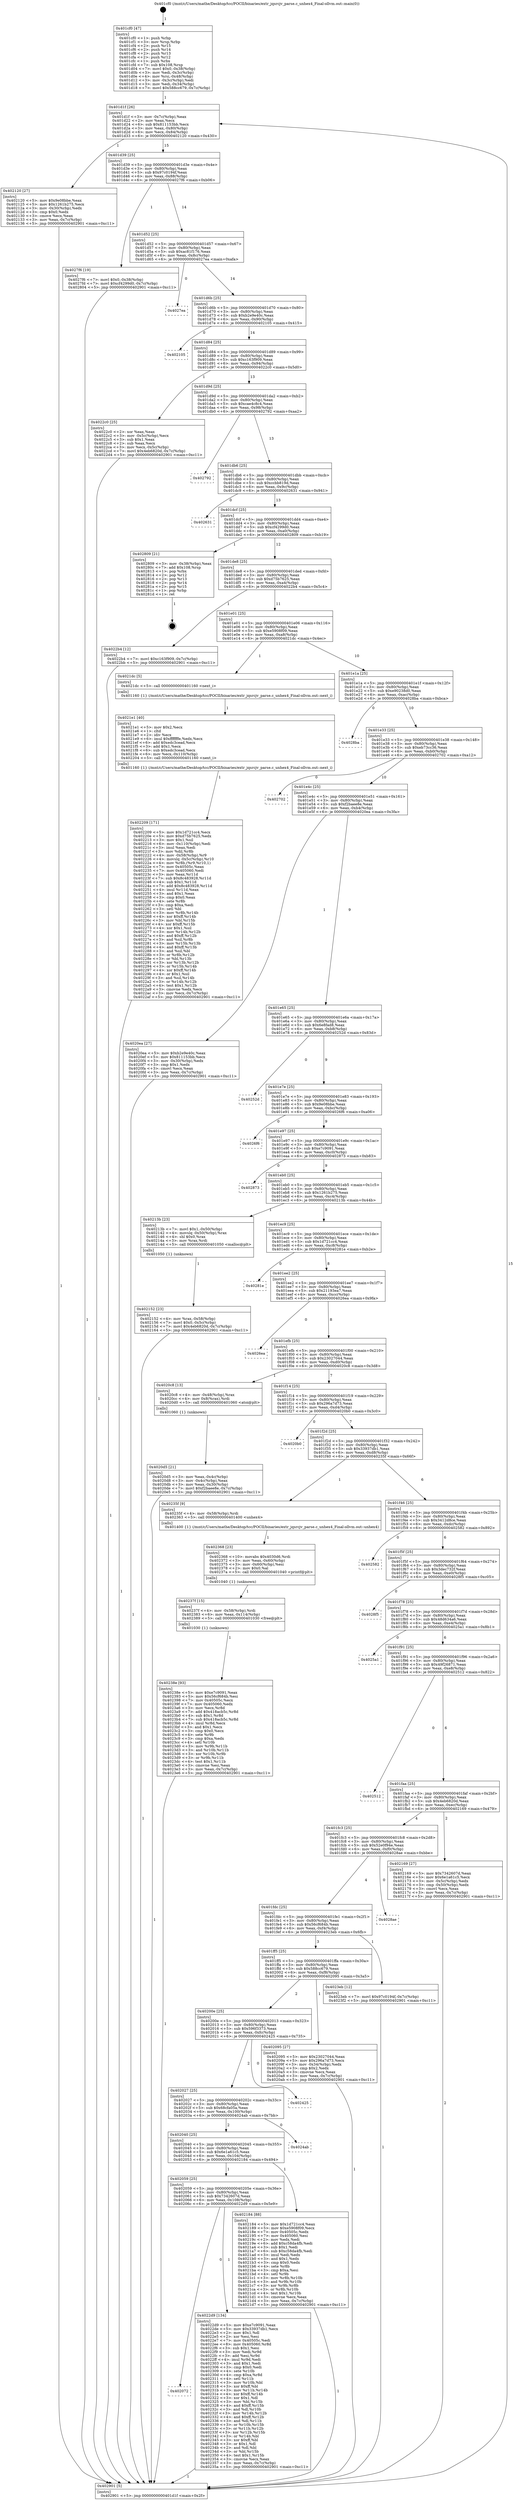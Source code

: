 digraph "0x401cf0" {
  label = "0x401cf0 (/mnt/c/Users/mathe/Desktop/tcc/POCII/binaries/extr_jqsrcjv_parse.c_unhex4_Final-ollvm.out::main(0))"
  labelloc = "t"
  node[shape=record]

  Entry [label="",width=0.3,height=0.3,shape=circle,fillcolor=black,style=filled]
  "0x401d1f" [label="{
     0x401d1f [26]\l
     | [instrs]\l
     &nbsp;&nbsp;0x401d1f \<+3\>: mov -0x7c(%rbp),%eax\l
     &nbsp;&nbsp;0x401d22 \<+2\>: mov %eax,%ecx\l
     &nbsp;&nbsp;0x401d24 \<+6\>: sub $0x811153bb,%ecx\l
     &nbsp;&nbsp;0x401d2a \<+3\>: mov %eax,-0x80(%rbp)\l
     &nbsp;&nbsp;0x401d2d \<+6\>: mov %ecx,-0x84(%rbp)\l
     &nbsp;&nbsp;0x401d33 \<+6\>: je 0000000000402120 \<main+0x430\>\l
  }"]
  "0x402120" [label="{
     0x402120 [27]\l
     | [instrs]\l
     &nbsp;&nbsp;0x402120 \<+5\>: mov $0x9e08bbe,%eax\l
     &nbsp;&nbsp;0x402125 \<+5\>: mov $0x1261b275,%ecx\l
     &nbsp;&nbsp;0x40212a \<+3\>: mov -0x30(%rbp),%edx\l
     &nbsp;&nbsp;0x40212d \<+3\>: cmp $0x0,%edx\l
     &nbsp;&nbsp;0x402130 \<+3\>: cmove %ecx,%eax\l
     &nbsp;&nbsp;0x402133 \<+3\>: mov %eax,-0x7c(%rbp)\l
     &nbsp;&nbsp;0x402136 \<+5\>: jmp 0000000000402901 \<main+0xc11\>\l
  }"]
  "0x401d39" [label="{
     0x401d39 [25]\l
     | [instrs]\l
     &nbsp;&nbsp;0x401d39 \<+5\>: jmp 0000000000401d3e \<main+0x4e\>\l
     &nbsp;&nbsp;0x401d3e \<+3\>: mov -0x80(%rbp),%eax\l
     &nbsp;&nbsp;0x401d41 \<+5\>: sub $0x97c0194f,%eax\l
     &nbsp;&nbsp;0x401d46 \<+6\>: mov %eax,-0x88(%rbp)\l
     &nbsp;&nbsp;0x401d4c \<+6\>: je 00000000004027f6 \<main+0xb06\>\l
  }"]
  Exit [label="",width=0.3,height=0.3,shape=circle,fillcolor=black,style=filled,peripheries=2]
  "0x4027f6" [label="{
     0x4027f6 [19]\l
     | [instrs]\l
     &nbsp;&nbsp;0x4027f6 \<+7\>: movl $0x0,-0x38(%rbp)\l
     &nbsp;&nbsp;0x4027fd \<+7\>: movl $0xcf4299d0,-0x7c(%rbp)\l
     &nbsp;&nbsp;0x402804 \<+5\>: jmp 0000000000402901 \<main+0xc11\>\l
  }"]
  "0x401d52" [label="{
     0x401d52 [25]\l
     | [instrs]\l
     &nbsp;&nbsp;0x401d52 \<+5\>: jmp 0000000000401d57 \<main+0x67\>\l
     &nbsp;&nbsp;0x401d57 \<+3\>: mov -0x80(%rbp),%eax\l
     &nbsp;&nbsp;0x401d5a \<+5\>: sub $0xac81f176,%eax\l
     &nbsp;&nbsp;0x401d5f \<+6\>: mov %eax,-0x8c(%rbp)\l
     &nbsp;&nbsp;0x401d65 \<+6\>: je 00000000004027ea \<main+0xafa\>\l
  }"]
  "0x40238e" [label="{
     0x40238e [93]\l
     | [instrs]\l
     &nbsp;&nbsp;0x40238e \<+5\>: mov $0xe7c9091,%eax\l
     &nbsp;&nbsp;0x402393 \<+5\>: mov $0x56cf684b,%esi\l
     &nbsp;&nbsp;0x402398 \<+7\>: mov 0x40505c,%ecx\l
     &nbsp;&nbsp;0x40239f \<+7\>: mov 0x405060,%edx\l
     &nbsp;&nbsp;0x4023a6 \<+3\>: mov %ecx,%r8d\l
     &nbsp;&nbsp;0x4023a9 \<+7\>: add $0x418acb5c,%r8d\l
     &nbsp;&nbsp;0x4023b0 \<+4\>: sub $0x1,%r8d\l
     &nbsp;&nbsp;0x4023b4 \<+7\>: sub $0x418acb5c,%r8d\l
     &nbsp;&nbsp;0x4023bb \<+4\>: imul %r8d,%ecx\l
     &nbsp;&nbsp;0x4023bf \<+3\>: and $0x1,%ecx\l
     &nbsp;&nbsp;0x4023c2 \<+3\>: cmp $0x0,%ecx\l
     &nbsp;&nbsp;0x4023c5 \<+4\>: sete %r9b\l
     &nbsp;&nbsp;0x4023c9 \<+3\>: cmp $0xa,%edx\l
     &nbsp;&nbsp;0x4023cc \<+4\>: setl %r10b\l
     &nbsp;&nbsp;0x4023d0 \<+3\>: mov %r9b,%r11b\l
     &nbsp;&nbsp;0x4023d3 \<+3\>: and %r10b,%r11b\l
     &nbsp;&nbsp;0x4023d6 \<+3\>: xor %r10b,%r9b\l
     &nbsp;&nbsp;0x4023d9 \<+3\>: or %r9b,%r11b\l
     &nbsp;&nbsp;0x4023dc \<+4\>: test $0x1,%r11b\l
     &nbsp;&nbsp;0x4023e0 \<+3\>: cmovne %esi,%eax\l
     &nbsp;&nbsp;0x4023e3 \<+3\>: mov %eax,-0x7c(%rbp)\l
     &nbsp;&nbsp;0x4023e6 \<+5\>: jmp 0000000000402901 \<main+0xc11\>\l
  }"]
  "0x4027ea" [label="{
     0x4027ea\l
  }", style=dashed]
  "0x401d6b" [label="{
     0x401d6b [25]\l
     | [instrs]\l
     &nbsp;&nbsp;0x401d6b \<+5\>: jmp 0000000000401d70 \<main+0x80\>\l
     &nbsp;&nbsp;0x401d70 \<+3\>: mov -0x80(%rbp),%eax\l
     &nbsp;&nbsp;0x401d73 \<+5\>: sub $0xb2e9e40c,%eax\l
     &nbsp;&nbsp;0x401d78 \<+6\>: mov %eax,-0x90(%rbp)\l
     &nbsp;&nbsp;0x401d7e \<+6\>: je 0000000000402105 \<main+0x415\>\l
  }"]
  "0x40237f" [label="{
     0x40237f [15]\l
     | [instrs]\l
     &nbsp;&nbsp;0x40237f \<+4\>: mov -0x58(%rbp),%rdi\l
     &nbsp;&nbsp;0x402383 \<+6\>: mov %eax,-0x114(%rbp)\l
     &nbsp;&nbsp;0x402389 \<+5\>: call 0000000000401030 \<free@plt\>\l
     | [calls]\l
     &nbsp;&nbsp;0x401030 \{1\} (unknown)\l
  }"]
  "0x402105" [label="{
     0x402105\l
  }", style=dashed]
  "0x401d84" [label="{
     0x401d84 [25]\l
     | [instrs]\l
     &nbsp;&nbsp;0x401d84 \<+5\>: jmp 0000000000401d89 \<main+0x99\>\l
     &nbsp;&nbsp;0x401d89 \<+3\>: mov -0x80(%rbp),%eax\l
     &nbsp;&nbsp;0x401d8c \<+5\>: sub $0xc163f909,%eax\l
     &nbsp;&nbsp;0x401d91 \<+6\>: mov %eax,-0x94(%rbp)\l
     &nbsp;&nbsp;0x401d97 \<+6\>: je 00000000004022c0 \<main+0x5d0\>\l
  }"]
  "0x402368" [label="{
     0x402368 [23]\l
     | [instrs]\l
     &nbsp;&nbsp;0x402368 \<+10\>: movabs $0x4030d6,%rdi\l
     &nbsp;&nbsp;0x402372 \<+3\>: mov %eax,-0x60(%rbp)\l
     &nbsp;&nbsp;0x402375 \<+3\>: mov -0x60(%rbp),%esi\l
     &nbsp;&nbsp;0x402378 \<+2\>: mov $0x0,%al\l
     &nbsp;&nbsp;0x40237a \<+5\>: call 0000000000401040 \<printf@plt\>\l
     | [calls]\l
     &nbsp;&nbsp;0x401040 \{1\} (unknown)\l
  }"]
  "0x4022c0" [label="{
     0x4022c0 [25]\l
     | [instrs]\l
     &nbsp;&nbsp;0x4022c0 \<+2\>: xor %eax,%eax\l
     &nbsp;&nbsp;0x4022c2 \<+3\>: mov -0x5c(%rbp),%ecx\l
     &nbsp;&nbsp;0x4022c5 \<+3\>: sub $0x1,%eax\l
     &nbsp;&nbsp;0x4022c8 \<+2\>: sub %eax,%ecx\l
     &nbsp;&nbsp;0x4022ca \<+3\>: mov %ecx,-0x5c(%rbp)\l
     &nbsp;&nbsp;0x4022cd \<+7\>: movl $0x4eb6820d,-0x7c(%rbp)\l
     &nbsp;&nbsp;0x4022d4 \<+5\>: jmp 0000000000402901 \<main+0xc11\>\l
  }"]
  "0x401d9d" [label="{
     0x401d9d [25]\l
     | [instrs]\l
     &nbsp;&nbsp;0x401d9d \<+5\>: jmp 0000000000401da2 \<main+0xb2\>\l
     &nbsp;&nbsp;0x401da2 \<+3\>: mov -0x80(%rbp),%eax\l
     &nbsp;&nbsp;0x401da5 \<+5\>: sub $0xcae4c8c4,%eax\l
     &nbsp;&nbsp;0x401daa \<+6\>: mov %eax,-0x98(%rbp)\l
     &nbsp;&nbsp;0x401db0 \<+6\>: je 0000000000402792 \<main+0xaa2\>\l
  }"]
  "0x402072" [label="{
     0x402072\l
  }", style=dashed]
  "0x402792" [label="{
     0x402792\l
  }", style=dashed]
  "0x401db6" [label="{
     0x401db6 [25]\l
     | [instrs]\l
     &nbsp;&nbsp;0x401db6 \<+5\>: jmp 0000000000401dbb \<main+0xcb\>\l
     &nbsp;&nbsp;0x401dbb \<+3\>: mov -0x80(%rbp),%eax\l
     &nbsp;&nbsp;0x401dbe \<+5\>: sub $0xccbb819d,%eax\l
     &nbsp;&nbsp;0x401dc3 \<+6\>: mov %eax,-0x9c(%rbp)\l
     &nbsp;&nbsp;0x401dc9 \<+6\>: je 0000000000402631 \<main+0x941\>\l
  }"]
  "0x4022d9" [label="{
     0x4022d9 [134]\l
     | [instrs]\l
     &nbsp;&nbsp;0x4022d9 \<+5\>: mov $0xe7c9091,%eax\l
     &nbsp;&nbsp;0x4022de \<+5\>: mov $0x33937db1,%ecx\l
     &nbsp;&nbsp;0x4022e3 \<+2\>: mov $0x1,%dl\l
     &nbsp;&nbsp;0x4022e5 \<+2\>: xor %esi,%esi\l
     &nbsp;&nbsp;0x4022e7 \<+7\>: mov 0x40505c,%edi\l
     &nbsp;&nbsp;0x4022ee \<+8\>: mov 0x405060,%r8d\l
     &nbsp;&nbsp;0x4022f6 \<+3\>: sub $0x1,%esi\l
     &nbsp;&nbsp;0x4022f9 \<+3\>: mov %edi,%r9d\l
     &nbsp;&nbsp;0x4022fc \<+3\>: add %esi,%r9d\l
     &nbsp;&nbsp;0x4022ff \<+4\>: imul %r9d,%edi\l
     &nbsp;&nbsp;0x402303 \<+3\>: and $0x1,%edi\l
     &nbsp;&nbsp;0x402306 \<+3\>: cmp $0x0,%edi\l
     &nbsp;&nbsp;0x402309 \<+4\>: sete %r10b\l
     &nbsp;&nbsp;0x40230d \<+4\>: cmp $0xa,%r8d\l
     &nbsp;&nbsp;0x402311 \<+4\>: setl %r11b\l
     &nbsp;&nbsp;0x402315 \<+3\>: mov %r10b,%bl\l
     &nbsp;&nbsp;0x402318 \<+3\>: xor $0xff,%bl\l
     &nbsp;&nbsp;0x40231b \<+3\>: mov %r11b,%r14b\l
     &nbsp;&nbsp;0x40231e \<+4\>: xor $0xff,%r14b\l
     &nbsp;&nbsp;0x402322 \<+3\>: xor $0x1,%dl\l
     &nbsp;&nbsp;0x402325 \<+3\>: mov %bl,%r15b\l
     &nbsp;&nbsp;0x402328 \<+4\>: and $0xff,%r15b\l
     &nbsp;&nbsp;0x40232c \<+3\>: and %dl,%r10b\l
     &nbsp;&nbsp;0x40232f \<+3\>: mov %r14b,%r12b\l
     &nbsp;&nbsp;0x402332 \<+4\>: and $0xff,%r12b\l
     &nbsp;&nbsp;0x402336 \<+3\>: and %dl,%r11b\l
     &nbsp;&nbsp;0x402339 \<+3\>: or %r10b,%r15b\l
     &nbsp;&nbsp;0x40233c \<+3\>: or %r11b,%r12b\l
     &nbsp;&nbsp;0x40233f \<+3\>: xor %r12b,%r15b\l
     &nbsp;&nbsp;0x402342 \<+3\>: or %r14b,%bl\l
     &nbsp;&nbsp;0x402345 \<+3\>: xor $0xff,%bl\l
     &nbsp;&nbsp;0x402348 \<+3\>: or $0x1,%dl\l
     &nbsp;&nbsp;0x40234b \<+2\>: and %dl,%bl\l
     &nbsp;&nbsp;0x40234d \<+3\>: or %bl,%r15b\l
     &nbsp;&nbsp;0x402350 \<+4\>: test $0x1,%r15b\l
     &nbsp;&nbsp;0x402354 \<+3\>: cmovne %ecx,%eax\l
     &nbsp;&nbsp;0x402357 \<+3\>: mov %eax,-0x7c(%rbp)\l
     &nbsp;&nbsp;0x40235a \<+5\>: jmp 0000000000402901 \<main+0xc11\>\l
  }"]
  "0x402631" [label="{
     0x402631\l
  }", style=dashed]
  "0x401dcf" [label="{
     0x401dcf [25]\l
     | [instrs]\l
     &nbsp;&nbsp;0x401dcf \<+5\>: jmp 0000000000401dd4 \<main+0xe4\>\l
     &nbsp;&nbsp;0x401dd4 \<+3\>: mov -0x80(%rbp),%eax\l
     &nbsp;&nbsp;0x401dd7 \<+5\>: sub $0xcf4299d0,%eax\l
     &nbsp;&nbsp;0x401ddc \<+6\>: mov %eax,-0xa0(%rbp)\l
     &nbsp;&nbsp;0x401de2 \<+6\>: je 0000000000402809 \<main+0xb19\>\l
  }"]
  "0x402209" [label="{
     0x402209 [171]\l
     | [instrs]\l
     &nbsp;&nbsp;0x402209 \<+5\>: mov $0x1d721cc4,%ecx\l
     &nbsp;&nbsp;0x40220e \<+5\>: mov $0xd75b7625,%edx\l
     &nbsp;&nbsp;0x402213 \<+3\>: mov $0x1,%sil\l
     &nbsp;&nbsp;0x402216 \<+6\>: mov -0x110(%rbp),%edi\l
     &nbsp;&nbsp;0x40221c \<+3\>: imul %eax,%edi\l
     &nbsp;&nbsp;0x40221f \<+3\>: mov %dil,%r8b\l
     &nbsp;&nbsp;0x402222 \<+4\>: mov -0x58(%rbp),%r9\l
     &nbsp;&nbsp;0x402226 \<+4\>: movslq -0x5c(%rbp),%r10\l
     &nbsp;&nbsp;0x40222a \<+4\>: mov %r8b,(%r9,%r10,1)\l
     &nbsp;&nbsp;0x40222e \<+7\>: mov 0x40505c,%eax\l
     &nbsp;&nbsp;0x402235 \<+7\>: mov 0x405060,%edi\l
     &nbsp;&nbsp;0x40223c \<+3\>: mov %eax,%r11d\l
     &nbsp;&nbsp;0x40223f \<+7\>: sub $0x8c483928,%r11d\l
     &nbsp;&nbsp;0x402246 \<+4\>: sub $0x1,%r11d\l
     &nbsp;&nbsp;0x40224a \<+7\>: add $0x8c483928,%r11d\l
     &nbsp;&nbsp;0x402251 \<+4\>: imul %r11d,%eax\l
     &nbsp;&nbsp;0x402255 \<+3\>: and $0x1,%eax\l
     &nbsp;&nbsp;0x402258 \<+3\>: cmp $0x0,%eax\l
     &nbsp;&nbsp;0x40225b \<+4\>: sete %r8b\l
     &nbsp;&nbsp;0x40225f \<+3\>: cmp $0xa,%edi\l
     &nbsp;&nbsp;0x402262 \<+3\>: setl %bl\l
     &nbsp;&nbsp;0x402265 \<+3\>: mov %r8b,%r14b\l
     &nbsp;&nbsp;0x402268 \<+4\>: xor $0xff,%r14b\l
     &nbsp;&nbsp;0x40226c \<+3\>: mov %bl,%r15b\l
     &nbsp;&nbsp;0x40226f \<+4\>: xor $0xff,%r15b\l
     &nbsp;&nbsp;0x402273 \<+4\>: xor $0x1,%sil\l
     &nbsp;&nbsp;0x402277 \<+3\>: mov %r14b,%r12b\l
     &nbsp;&nbsp;0x40227a \<+4\>: and $0xff,%r12b\l
     &nbsp;&nbsp;0x40227e \<+3\>: and %sil,%r8b\l
     &nbsp;&nbsp;0x402281 \<+3\>: mov %r15b,%r13b\l
     &nbsp;&nbsp;0x402284 \<+4\>: and $0xff,%r13b\l
     &nbsp;&nbsp;0x402288 \<+3\>: and %sil,%bl\l
     &nbsp;&nbsp;0x40228b \<+3\>: or %r8b,%r12b\l
     &nbsp;&nbsp;0x40228e \<+3\>: or %bl,%r13b\l
     &nbsp;&nbsp;0x402291 \<+3\>: xor %r13b,%r12b\l
     &nbsp;&nbsp;0x402294 \<+3\>: or %r15b,%r14b\l
     &nbsp;&nbsp;0x402297 \<+4\>: xor $0xff,%r14b\l
     &nbsp;&nbsp;0x40229b \<+4\>: or $0x1,%sil\l
     &nbsp;&nbsp;0x40229f \<+3\>: and %sil,%r14b\l
     &nbsp;&nbsp;0x4022a2 \<+3\>: or %r14b,%r12b\l
     &nbsp;&nbsp;0x4022a5 \<+4\>: test $0x1,%r12b\l
     &nbsp;&nbsp;0x4022a9 \<+3\>: cmovne %edx,%ecx\l
     &nbsp;&nbsp;0x4022ac \<+3\>: mov %ecx,-0x7c(%rbp)\l
     &nbsp;&nbsp;0x4022af \<+5\>: jmp 0000000000402901 \<main+0xc11\>\l
  }"]
  "0x402809" [label="{
     0x402809 [21]\l
     | [instrs]\l
     &nbsp;&nbsp;0x402809 \<+3\>: mov -0x38(%rbp),%eax\l
     &nbsp;&nbsp;0x40280c \<+7\>: add $0x108,%rsp\l
     &nbsp;&nbsp;0x402813 \<+1\>: pop %rbx\l
     &nbsp;&nbsp;0x402814 \<+2\>: pop %r12\l
     &nbsp;&nbsp;0x402816 \<+2\>: pop %r13\l
     &nbsp;&nbsp;0x402818 \<+2\>: pop %r14\l
     &nbsp;&nbsp;0x40281a \<+2\>: pop %r15\l
     &nbsp;&nbsp;0x40281c \<+1\>: pop %rbp\l
     &nbsp;&nbsp;0x40281d \<+1\>: ret\l
  }"]
  "0x401de8" [label="{
     0x401de8 [25]\l
     | [instrs]\l
     &nbsp;&nbsp;0x401de8 \<+5\>: jmp 0000000000401ded \<main+0xfd\>\l
     &nbsp;&nbsp;0x401ded \<+3\>: mov -0x80(%rbp),%eax\l
     &nbsp;&nbsp;0x401df0 \<+5\>: sub $0xd75b7625,%eax\l
     &nbsp;&nbsp;0x401df5 \<+6\>: mov %eax,-0xa4(%rbp)\l
     &nbsp;&nbsp;0x401dfb \<+6\>: je 00000000004022b4 \<main+0x5c4\>\l
  }"]
  "0x4021e1" [label="{
     0x4021e1 [40]\l
     | [instrs]\l
     &nbsp;&nbsp;0x4021e1 \<+5\>: mov $0x2,%ecx\l
     &nbsp;&nbsp;0x4021e6 \<+1\>: cltd\l
     &nbsp;&nbsp;0x4021e7 \<+2\>: idiv %ecx\l
     &nbsp;&nbsp;0x4021e9 \<+6\>: imul $0xfffffffe,%edx,%ecx\l
     &nbsp;&nbsp;0x4021ef \<+6\>: add $0xedc3cead,%ecx\l
     &nbsp;&nbsp;0x4021f5 \<+3\>: add $0x1,%ecx\l
     &nbsp;&nbsp;0x4021f8 \<+6\>: sub $0xedc3cead,%ecx\l
     &nbsp;&nbsp;0x4021fe \<+6\>: mov %ecx,-0x110(%rbp)\l
     &nbsp;&nbsp;0x402204 \<+5\>: call 0000000000401160 \<next_i\>\l
     | [calls]\l
     &nbsp;&nbsp;0x401160 \{1\} (/mnt/c/Users/mathe/Desktop/tcc/POCII/binaries/extr_jqsrcjv_parse.c_unhex4_Final-ollvm.out::next_i)\l
  }"]
  "0x4022b4" [label="{
     0x4022b4 [12]\l
     | [instrs]\l
     &nbsp;&nbsp;0x4022b4 \<+7\>: movl $0xc163f909,-0x7c(%rbp)\l
     &nbsp;&nbsp;0x4022bb \<+5\>: jmp 0000000000402901 \<main+0xc11\>\l
  }"]
  "0x401e01" [label="{
     0x401e01 [25]\l
     | [instrs]\l
     &nbsp;&nbsp;0x401e01 \<+5\>: jmp 0000000000401e06 \<main+0x116\>\l
     &nbsp;&nbsp;0x401e06 \<+3\>: mov -0x80(%rbp),%eax\l
     &nbsp;&nbsp;0x401e09 \<+5\>: sub $0xe5908f09,%eax\l
     &nbsp;&nbsp;0x401e0e \<+6\>: mov %eax,-0xa8(%rbp)\l
     &nbsp;&nbsp;0x401e14 \<+6\>: je 00000000004021dc \<main+0x4ec\>\l
  }"]
  "0x402059" [label="{
     0x402059 [25]\l
     | [instrs]\l
     &nbsp;&nbsp;0x402059 \<+5\>: jmp 000000000040205e \<main+0x36e\>\l
     &nbsp;&nbsp;0x40205e \<+3\>: mov -0x80(%rbp),%eax\l
     &nbsp;&nbsp;0x402061 \<+5\>: sub $0x7342607d,%eax\l
     &nbsp;&nbsp;0x402066 \<+6\>: mov %eax,-0x108(%rbp)\l
     &nbsp;&nbsp;0x40206c \<+6\>: je 00000000004022d9 \<main+0x5e9\>\l
  }"]
  "0x4021dc" [label="{
     0x4021dc [5]\l
     | [instrs]\l
     &nbsp;&nbsp;0x4021dc \<+5\>: call 0000000000401160 \<next_i\>\l
     | [calls]\l
     &nbsp;&nbsp;0x401160 \{1\} (/mnt/c/Users/mathe/Desktop/tcc/POCII/binaries/extr_jqsrcjv_parse.c_unhex4_Final-ollvm.out::next_i)\l
  }"]
  "0x401e1a" [label="{
     0x401e1a [25]\l
     | [instrs]\l
     &nbsp;&nbsp;0x401e1a \<+5\>: jmp 0000000000401e1f \<main+0x12f\>\l
     &nbsp;&nbsp;0x401e1f \<+3\>: mov -0x80(%rbp),%eax\l
     &nbsp;&nbsp;0x401e22 \<+5\>: sub $0xe90238d0,%eax\l
     &nbsp;&nbsp;0x401e27 \<+6\>: mov %eax,-0xac(%rbp)\l
     &nbsp;&nbsp;0x401e2d \<+6\>: je 00000000004028ba \<main+0xbca\>\l
  }"]
  "0x402184" [label="{
     0x402184 [88]\l
     | [instrs]\l
     &nbsp;&nbsp;0x402184 \<+5\>: mov $0x1d721cc4,%eax\l
     &nbsp;&nbsp;0x402189 \<+5\>: mov $0xe5908f09,%ecx\l
     &nbsp;&nbsp;0x40218e \<+7\>: mov 0x40505c,%edx\l
     &nbsp;&nbsp;0x402195 \<+7\>: mov 0x405060,%esi\l
     &nbsp;&nbsp;0x40219c \<+2\>: mov %edx,%edi\l
     &nbsp;&nbsp;0x40219e \<+6\>: add $0xc58da4fb,%edi\l
     &nbsp;&nbsp;0x4021a4 \<+3\>: sub $0x1,%edi\l
     &nbsp;&nbsp;0x4021a7 \<+6\>: sub $0xc58da4fb,%edi\l
     &nbsp;&nbsp;0x4021ad \<+3\>: imul %edi,%edx\l
     &nbsp;&nbsp;0x4021b0 \<+3\>: and $0x1,%edx\l
     &nbsp;&nbsp;0x4021b3 \<+3\>: cmp $0x0,%edx\l
     &nbsp;&nbsp;0x4021b6 \<+4\>: sete %r8b\l
     &nbsp;&nbsp;0x4021ba \<+3\>: cmp $0xa,%esi\l
     &nbsp;&nbsp;0x4021bd \<+4\>: setl %r9b\l
     &nbsp;&nbsp;0x4021c1 \<+3\>: mov %r8b,%r10b\l
     &nbsp;&nbsp;0x4021c4 \<+3\>: and %r9b,%r10b\l
     &nbsp;&nbsp;0x4021c7 \<+3\>: xor %r9b,%r8b\l
     &nbsp;&nbsp;0x4021ca \<+3\>: or %r8b,%r10b\l
     &nbsp;&nbsp;0x4021cd \<+4\>: test $0x1,%r10b\l
     &nbsp;&nbsp;0x4021d1 \<+3\>: cmovne %ecx,%eax\l
     &nbsp;&nbsp;0x4021d4 \<+3\>: mov %eax,-0x7c(%rbp)\l
     &nbsp;&nbsp;0x4021d7 \<+5\>: jmp 0000000000402901 \<main+0xc11\>\l
  }"]
  "0x4028ba" [label="{
     0x4028ba\l
  }", style=dashed]
  "0x401e33" [label="{
     0x401e33 [25]\l
     | [instrs]\l
     &nbsp;&nbsp;0x401e33 \<+5\>: jmp 0000000000401e38 \<main+0x148\>\l
     &nbsp;&nbsp;0x401e38 \<+3\>: mov -0x80(%rbp),%eax\l
     &nbsp;&nbsp;0x401e3b \<+5\>: sub $0xeb73cc36,%eax\l
     &nbsp;&nbsp;0x401e40 \<+6\>: mov %eax,-0xb0(%rbp)\l
     &nbsp;&nbsp;0x401e46 \<+6\>: je 0000000000402702 \<main+0xa12\>\l
  }"]
  "0x402040" [label="{
     0x402040 [25]\l
     | [instrs]\l
     &nbsp;&nbsp;0x402040 \<+5\>: jmp 0000000000402045 \<main+0x355\>\l
     &nbsp;&nbsp;0x402045 \<+3\>: mov -0x80(%rbp),%eax\l
     &nbsp;&nbsp;0x402048 \<+5\>: sub $0x6e1a61c5,%eax\l
     &nbsp;&nbsp;0x40204d \<+6\>: mov %eax,-0x104(%rbp)\l
     &nbsp;&nbsp;0x402053 \<+6\>: je 0000000000402184 \<main+0x494\>\l
  }"]
  "0x402702" [label="{
     0x402702\l
  }", style=dashed]
  "0x401e4c" [label="{
     0x401e4c [25]\l
     | [instrs]\l
     &nbsp;&nbsp;0x401e4c \<+5\>: jmp 0000000000401e51 \<main+0x161\>\l
     &nbsp;&nbsp;0x401e51 \<+3\>: mov -0x80(%rbp),%eax\l
     &nbsp;&nbsp;0x401e54 \<+5\>: sub $0xf2baee8e,%eax\l
     &nbsp;&nbsp;0x401e59 \<+6\>: mov %eax,-0xb4(%rbp)\l
     &nbsp;&nbsp;0x401e5f \<+6\>: je 00000000004020ea \<main+0x3fa\>\l
  }"]
  "0x4024ab" [label="{
     0x4024ab\l
  }", style=dashed]
  "0x4020ea" [label="{
     0x4020ea [27]\l
     | [instrs]\l
     &nbsp;&nbsp;0x4020ea \<+5\>: mov $0xb2e9e40c,%eax\l
     &nbsp;&nbsp;0x4020ef \<+5\>: mov $0x811153bb,%ecx\l
     &nbsp;&nbsp;0x4020f4 \<+3\>: mov -0x30(%rbp),%edx\l
     &nbsp;&nbsp;0x4020f7 \<+3\>: cmp $0x1,%edx\l
     &nbsp;&nbsp;0x4020fa \<+3\>: cmovl %ecx,%eax\l
     &nbsp;&nbsp;0x4020fd \<+3\>: mov %eax,-0x7c(%rbp)\l
     &nbsp;&nbsp;0x402100 \<+5\>: jmp 0000000000402901 \<main+0xc11\>\l
  }"]
  "0x401e65" [label="{
     0x401e65 [25]\l
     | [instrs]\l
     &nbsp;&nbsp;0x401e65 \<+5\>: jmp 0000000000401e6a \<main+0x17a\>\l
     &nbsp;&nbsp;0x401e6a \<+3\>: mov -0x80(%rbp),%eax\l
     &nbsp;&nbsp;0x401e6d \<+5\>: sub $0x6e8fad8,%eax\l
     &nbsp;&nbsp;0x401e72 \<+6\>: mov %eax,-0xb8(%rbp)\l
     &nbsp;&nbsp;0x401e78 \<+6\>: je 000000000040252d \<main+0x83d\>\l
  }"]
  "0x402027" [label="{
     0x402027 [25]\l
     | [instrs]\l
     &nbsp;&nbsp;0x402027 \<+5\>: jmp 000000000040202c \<main+0x33c\>\l
     &nbsp;&nbsp;0x40202c \<+3\>: mov -0x80(%rbp),%eax\l
     &nbsp;&nbsp;0x40202f \<+5\>: sub $0x68cfa05a,%eax\l
     &nbsp;&nbsp;0x402034 \<+6\>: mov %eax,-0x100(%rbp)\l
     &nbsp;&nbsp;0x40203a \<+6\>: je 00000000004024ab \<main+0x7bb\>\l
  }"]
  "0x40252d" [label="{
     0x40252d\l
  }", style=dashed]
  "0x401e7e" [label="{
     0x401e7e [25]\l
     | [instrs]\l
     &nbsp;&nbsp;0x401e7e \<+5\>: jmp 0000000000401e83 \<main+0x193\>\l
     &nbsp;&nbsp;0x401e83 \<+3\>: mov -0x80(%rbp),%eax\l
     &nbsp;&nbsp;0x401e86 \<+5\>: sub $0x9e08bbe,%eax\l
     &nbsp;&nbsp;0x401e8b \<+6\>: mov %eax,-0xbc(%rbp)\l
     &nbsp;&nbsp;0x401e91 \<+6\>: je 00000000004026f6 \<main+0xa06\>\l
  }"]
  "0x402425" [label="{
     0x402425\l
  }", style=dashed]
  "0x4026f6" [label="{
     0x4026f6\l
  }", style=dashed]
  "0x401e97" [label="{
     0x401e97 [25]\l
     | [instrs]\l
     &nbsp;&nbsp;0x401e97 \<+5\>: jmp 0000000000401e9c \<main+0x1ac\>\l
     &nbsp;&nbsp;0x401e9c \<+3\>: mov -0x80(%rbp),%eax\l
     &nbsp;&nbsp;0x401e9f \<+5\>: sub $0xe7c9091,%eax\l
     &nbsp;&nbsp;0x401ea4 \<+6\>: mov %eax,-0xc0(%rbp)\l
     &nbsp;&nbsp;0x401eaa \<+6\>: je 0000000000402873 \<main+0xb83\>\l
  }"]
  "0x402152" [label="{
     0x402152 [23]\l
     | [instrs]\l
     &nbsp;&nbsp;0x402152 \<+4\>: mov %rax,-0x58(%rbp)\l
     &nbsp;&nbsp;0x402156 \<+7\>: movl $0x0,-0x5c(%rbp)\l
     &nbsp;&nbsp;0x40215d \<+7\>: movl $0x4eb6820d,-0x7c(%rbp)\l
     &nbsp;&nbsp;0x402164 \<+5\>: jmp 0000000000402901 \<main+0xc11\>\l
  }"]
  "0x402873" [label="{
     0x402873\l
  }", style=dashed]
  "0x401eb0" [label="{
     0x401eb0 [25]\l
     | [instrs]\l
     &nbsp;&nbsp;0x401eb0 \<+5\>: jmp 0000000000401eb5 \<main+0x1c5\>\l
     &nbsp;&nbsp;0x401eb5 \<+3\>: mov -0x80(%rbp),%eax\l
     &nbsp;&nbsp;0x401eb8 \<+5\>: sub $0x1261b275,%eax\l
     &nbsp;&nbsp;0x401ebd \<+6\>: mov %eax,-0xc4(%rbp)\l
     &nbsp;&nbsp;0x401ec3 \<+6\>: je 000000000040213b \<main+0x44b\>\l
  }"]
  "0x4020d5" [label="{
     0x4020d5 [21]\l
     | [instrs]\l
     &nbsp;&nbsp;0x4020d5 \<+3\>: mov %eax,-0x4c(%rbp)\l
     &nbsp;&nbsp;0x4020d8 \<+3\>: mov -0x4c(%rbp),%eax\l
     &nbsp;&nbsp;0x4020db \<+3\>: mov %eax,-0x30(%rbp)\l
     &nbsp;&nbsp;0x4020de \<+7\>: movl $0xf2baee8e,-0x7c(%rbp)\l
     &nbsp;&nbsp;0x4020e5 \<+5\>: jmp 0000000000402901 \<main+0xc11\>\l
  }"]
  "0x40213b" [label="{
     0x40213b [23]\l
     | [instrs]\l
     &nbsp;&nbsp;0x40213b \<+7\>: movl $0x1,-0x50(%rbp)\l
     &nbsp;&nbsp;0x402142 \<+4\>: movslq -0x50(%rbp),%rax\l
     &nbsp;&nbsp;0x402146 \<+4\>: shl $0x0,%rax\l
     &nbsp;&nbsp;0x40214a \<+3\>: mov %rax,%rdi\l
     &nbsp;&nbsp;0x40214d \<+5\>: call 0000000000401050 \<malloc@plt\>\l
     | [calls]\l
     &nbsp;&nbsp;0x401050 \{1\} (unknown)\l
  }"]
  "0x401ec9" [label="{
     0x401ec9 [25]\l
     | [instrs]\l
     &nbsp;&nbsp;0x401ec9 \<+5\>: jmp 0000000000401ece \<main+0x1de\>\l
     &nbsp;&nbsp;0x401ece \<+3\>: mov -0x80(%rbp),%eax\l
     &nbsp;&nbsp;0x401ed1 \<+5\>: sub $0x1d721cc4,%eax\l
     &nbsp;&nbsp;0x401ed6 \<+6\>: mov %eax,-0xc8(%rbp)\l
     &nbsp;&nbsp;0x401edc \<+6\>: je 000000000040281e \<main+0xb2e\>\l
  }"]
  "0x401cf0" [label="{
     0x401cf0 [47]\l
     | [instrs]\l
     &nbsp;&nbsp;0x401cf0 \<+1\>: push %rbp\l
     &nbsp;&nbsp;0x401cf1 \<+3\>: mov %rsp,%rbp\l
     &nbsp;&nbsp;0x401cf4 \<+2\>: push %r15\l
     &nbsp;&nbsp;0x401cf6 \<+2\>: push %r14\l
     &nbsp;&nbsp;0x401cf8 \<+2\>: push %r13\l
     &nbsp;&nbsp;0x401cfa \<+2\>: push %r12\l
     &nbsp;&nbsp;0x401cfc \<+1\>: push %rbx\l
     &nbsp;&nbsp;0x401cfd \<+7\>: sub $0x108,%rsp\l
     &nbsp;&nbsp;0x401d04 \<+7\>: movl $0x0,-0x38(%rbp)\l
     &nbsp;&nbsp;0x401d0b \<+3\>: mov %edi,-0x3c(%rbp)\l
     &nbsp;&nbsp;0x401d0e \<+4\>: mov %rsi,-0x48(%rbp)\l
     &nbsp;&nbsp;0x401d12 \<+3\>: mov -0x3c(%rbp),%edi\l
     &nbsp;&nbsp;0x401d15 \<+3\>: mov %edi,-0x34(%rbp)\l
     &nbsp;&nbsp;0x401d18 \<+7\>: movl $0x588cc679,-0x7c(%rbp)\l
  }"]
  "0x40281e" [label="{
     0x40281e\l
  }", style=dashed]
  "0x401ee2" [label="{
     0x401ee2 [25]\l
     | [instrs]\l
     &nbsp;&nbsp;0x401ee2 \<+5\>: jmp 0000000000401ee7 \<main+0x1f7\>\l
     &nbsp;&nbsp;0x401ee7 \<+3\>: mov -0x80(%rbp),%eax\l
     &nbsp;&nbsp;0x401eea \<+5\>: sub $0x21193ea7,%eax\l
     &nbsp;&nbsp;0x401eef \<+6\>: mov %eax,-0xcc(%rbp)\l
     &nbsp;&nbsp;0x401ef5 \<+6\>: je 00000000004026ea \<main+0x9fa\>\l
  }"]
  "0x402901" [label="{
     0x402901 [5]\l
     | [instrs]\l
     &nbsp;&nbsp;0x402901 \<+5\>: jmp 0000000000401d1f \<main+0x2f\>\l
  }"]
  "0x4026ea" [label="{
     0x4026ea\l
  }", style=dashed]
  "0x401efb" [label="{
     0x401efb [25]\l
     | [instrs]\l
     &nbsp;&nbsp;0x401efb \<+5\>: jmp 0000000000401f00 \<main+0x210\>\l
     &nbsp;&nbsp;0x401f00 \<+3\>: mov -0x80(%rbp),%eax\l
     &nbsp;&nbsp;0x401f03 \<+5\>: sub $0x23027044,%eax\l
     &nbsp;&nbsp;0x401f08 \<+6\>: mov %eax,-0xd0(%rbp)\l
     &nbsp;&nbsp;0x401f0e \<+6\>: je 00000000004020c8 \<main+0x3d8\>\l
  }"]
  "0x40200e" [label="{
     0x40200e [25]\l
     | [instrs]\l
     &nbsp;&nbsp;0x40200e \<+5\>: jmp 0000000000402013 \<main+0x323\>\l
     &nbsp;&nbsp;0x402013 \<+3\>: mov -0x80(%rbp),%eax\l
     &nbsp;&nbsp;0x402016 \<+5\>: sub $0x596f3373,%eax\l
     &nbsp;&nbsp;0x40201b \<+6\>: mov %eax,-0xfc(%rbp)\l
     &nbsp;&nbsp;0x402021 \<+6\>: je 0000000000402425 \<main+0x735\>\l
  }"]
  "0x4020c8" [label="{
     0x4020c8 [13]\l
     | [instrs]\l
     &nbsp;&nbsp;0x4020c8 \<+4\>: mov -0x48(%rbp),%rax\l
     &nbsp;&nbsp;0x4020cc \<+4\>: mov 0x8(%rax),%rdi\l
     &nbsp;&nbsp;0x4020d0 \<+5\>: call 0000000000401060 \<atoi@plt\>\l
     | [calls]\l
     &nbsp;&nbsp;0x401060 \{1\} (unknown)\l
  }"]
  "0x401f14" [label="{
     0x401f14 [25]\l
     | [instrs]\l
     &nbsp;&nbsp;0x401f14 \<+5\>: jmp 0000000000401f19 \<main+0x229\>\l
     &nbsp;&nbsp;0x401f19 \<+3\>: mov -0x80(%rbp),%eax\l
     &nbsp;&nbsp;0x401f1c \<+5\>: sub $0x296a7d73,%eax\l
     &nbsp;&nbsp;0x401f21 \<+6\>: mov %eax,-0xd4(%rbp)\l
     &nbsp;&nbsp;0x401f27 \<+6\>: je 00000000004020b0 \<main+0x3c0\>\l
  }"]
  "0x402095" [label="{
     0x402095 [27]\l
     | [instrs]\l
     &nbsp;&nbsp;0x402095 \<+5\>: mov $0x23027044,%eax\l
     &nbsp;&nbsp;0x40209a \<+5\>: mov $0x296a7d73,%ecx\l
     &nbsp;&nbsp;0x40209f \<+3\>: mov -0x34(%rbp),%edx\l
     &nbsp;&nbsp;0x4020a2 \<+3\>: cmp $0x2,%edx\l
     &nbsp;&nbsp;0x4020a5 \<+3\>: cmovne %ecx,%eax\l
     &nbsp;&nbsp;0x4020a8 \<+3\>: mov %eax,-0x7c(%rbp)\l
     &nbsp;&nbsp;0x4020ab \<+5\>: jmp 0000000000402901 \<main+0xc11\>\l
  }"]
  "0x4020b0" [label="{
     0x4020b0\l
  }", style=dashed]
  "0x401f2d" [label="{
     0x401f2d [25]\l
     | [instrs]\l
     &nbsp;&nbsp;0x401f2d \<+5\>: jmp 0000000000401f32 \<main+0x242\>\l
     &nbsp;&nbsp;0x401f32 \<+3\>: mov -0x80(%rbp),%eax\l
     &nbsp;&nbsp;0x401f35 \<+5\>: sub $0x33937db1,%eax\l
     &nbsp;&nbsp;0x401f3a \<+6\>: mov %eax,-0xd8(%rbp)\l
     &nbsp;&nbsp;0x401f40 \<+6\>: je 000000000040235f \<main+0x66f\>\l
  }"]
  "0x401ff5" [label="{
     0x401ff5 [25]\l
     | [instrs]\l
     &nbsp;&nbsp;0x401ff5 \<+5\>: jmp 0000000000401ffa \<main+0x30a\>\l
     &nbsp;&nbsp;0x401ffa \<+3\>: mov -0x80(%rbp),%eax\l
     &nbsp;&nbsp;0x401ffd \<+5\>: sub $0x588cc679,%eax\l
     &nbsp;&nbsp;0x402002 \<+6\>: mov %eax,-0xf8(%rbp)\l
     &nbsp;&nbsp;0x402008 \<+6\>: je 0000000000402095 \<main+0x3a5\>\l
  }"]
  "0x40235f" [label="{
     0x40235f [9]\l
     | [instrs]\l
     &nbsp;&nbsp;0x40235f \<+4\>: mov -0x58(%rbp),%rdi\l
     &nbsp;&nbsp;0x402363 \<+5\>: call 0000000000401400 \<unhex4\>\l
     | [calls]\l
     &nbsp;&nbsp;0x401400 \{1\} (/mnt/c/Users/mathe/Desktop/tcc/POCII/binaries/extr_jqsrcjv_parse.c_unhex4_Final-ollvm.out::unhex4)\l
  }"]
  "0x401f46" [label="{
     0x401f46 [25]\l
     | [instrs]\l
     &nbsp;&nbsp;0x401f46 \<+5\>: jmp 0000000000401f4b \<main+0x25b\>\l
     &nbsp;&nbsp;0x401f4b \<+3\>: mov -0x80(%rbp),%eax\l
     &nbsp;&nbsp;0x401f4e \<+5\>: sub $0x3412d8ce,%eax\l
     &nbsp;&nbsp;0x401f53 \<+6\>: mov %eax,-0xdc(%rbp)\l
     &nbsp;&nbsp;0x401f59 \<+6\>: je 0000000000402582 \<main+0x892\>\l
  }"]
  "0x4023eb" [label="{
     0x4023eb [12]\l
     | [instrs]\l
     &nbsp;&nbsp;0x4023eb \<+7\>: movl $0x97c0194f,-0x7c(%rbp)\l
     &nbsp;&nbsp;0x4023f2 \<+5\>: jmp 0000000000402901 \<main+0xc11\>\l
  }"]
  "0x402582" [label="{
     0x402582\l
  }", style=dashed]
  "0x401f5f" [label="{
     0x401f5f [25]\l
     | [instrs]\l
     &nbsp;&nbsp;0x401f5f \<+5\>: jmp 0000000000401f64 \<main+0x274\>\l
     &nbsp;&nbsp;0x401f64 \<+3\>: mov -0x80(%rbp),%eax\l
     &nbsp;&nbsp;0x401f67 \<+5\>: sub $0x3dec732f,%eax\l
     &nbsp;&nbsp;0x401f6c \<+6\>: mov %eax,-0xe0(%rbp)\l
     &nbsp;&nbsp;0x401f72 \<+6\>: je 00000000004028f5 \<main+0xc05\>\l
  }"]
  "0x401fdc" [label="{
     0x401fdc [25]\l
     | [instrs]\l
     &nbsp;&nbsp;0x401fdc \<+5\>: jmp 0000000000401fe1 \<main+0x2f1\>\l
     &nbsp;&nbsp;0x401fe1 \<+3\>: mov -0x80(%rbp),%eax\l
     &nbsp;&nbsp;0x401fe4 \<+5\>: sub $0x56cf684b,%eax\l
     &nbsp;&nbsp;0x401fe9 \<+6\>: mov %eax,-0xf4(%rbp)\l
     &nbsp;&nbsp;0x401fef \<+6\>: je 00000000004023eb \<main+0x6fb\>\l
  }"]
  "0x4028f5" [label="{
     0x4028f5\l
  }", style=dashed]
  "0x401f78" [label="{
     0x401f78 [25]\l
     | [instrs]\l
     &nbsp;&nbsp;0x401f78 \<+5\>: jmp 0000000000401f7d \<main+0x28d\>\l
     &nbsp;&nbsp;0x401f7d \<+3\>: mov -0x80(%rbp),%eax\l
     &nbsp;&nbsp;0x401f80 \<+5\>: sub $0x48d634a6,%eax\l
     &nbsp;&nbsp;0x401f85 \<+6\>: mov %eax,-0xe4(%rbp)\l
     &nbsp;&nbsp;0x401f8b \<+6\>: je 00000000004025a1 \<main+0x8b1\>\l
  }"]
  "0x4028ae" [label="{
     0x4028ae\l
  }", style=dashed]
  "0x4025a1" [label="{
     0x4025a1\l
  }", style=dashed]
  "0x401f91" [label="{
     0x401f91 [25]\l
     | [instrs]\l
     &nbsp;&nbsp;0x401f91 \<+5\>: jmp 0000000000401f96 \<main+0x2a6\>\l
     &nbsp;&nbsp;0x401f96 \<+3\>: mov -0x80(%rbp),%eax\l
     &nbsp;&nbsp;0x401f99 \<+5\>: sub $0x49f26871,%eax\l
     &nbsp;&nbsp;0x401f9e \<+6\>: mov %eax,-0xe8(%rbp)\l
     &nbsp;&nbsp;0x401fa4 \<+6\>: je 0000000000402512 \<main+0x822\>\l
  }"]
  "0x401fc3" [label="{
     0x401fc3 [25]\l
     | [instrs]\l
     &nbsp;&nbsp;0x401fc3 \<+5\>: jmp 0000000000401fc8 \<main+0x2d8\>\l
     &nbsp;&nbsp;0x401fc8 \<+3\>: mov -0x80(%rbp),%eax\l
     &nbsp;&nbsp;0x401fcb \<+5\>: sub $0x52e0f94e,%eax\l
     &nbsp;&nbsp;0x401fd0 \<+6\>: mov %eax,-0xf0(%rbp)\l
     &nbsp;&nbsp;0x401fd6 \<+6\>: je 00000000004028ae \<main+0xbbe\>\l
  }"]
  "0x402512" [label="{
     0x402512\l
  }", style=dashed]
  "0x401faa" [label="{
     0x401faa [25]\l
     | [instrs]\l
     &nbsp;&nbsp;0x401faa \<+5\>: jmp 0000000000401faf \<main+0x2bf\>\l
     &nbsp;&nbsp;0x401faf \<+3\>: mov -0x80(%rbp),%eax\l
     &nbsp;&nbsp;0x401fb2 \<+5\>: sub $0x4eb6820d,%eax\l
     &nbsp;&nbsp;0x401fb7 \<+6\>: mov %eax,-0xec(%rbp)\l
     &nbsp;&nbsp;0x401fbd \<+6\>: je 0000000000402169 \<main+0x479\>\l
  }"]
  "0x402169" [label="{
     0x402169 [27]\l
     | [instrs]\l
     &nbsp;&nbsp;0x402169 \<+5\>: mov $0x7342607d,%eax\l
     &nbsp;&nbsp;0x40216e \<+5\>: mov $0x6e1a61c5,%ecx\l
     &nbsp;&nbsp;0x402173 \<+3\>: mov -0x5c(%rbp),%edx\l
     &nbsp;&nbsp;0x402176 \<+3\>: cmp -0x50(%rbp),%edx\l
     &nbsp;&nbsp;0x402179 \<+3\>: cmovl %ecx,%eax\l
     &nbsp;&nbsp;0x40217c \<+3\>: mov %eax,-0x7c(%rbp)\l
     &nbsp;&nbsp;0x40217f \<+5\>: jmp 0000000000402901 \<main+0xc11\>\l
  }"]
  Entry -> "0x401cf0" [label=" 1"]
  "0x401d1f" -> "0x402120" [label=" 1"]
  "0x401d1f" -> "0x401d39" [label=" 15"]
  "0x402809" -> Exit [label=" 1"]
  "0x401d39" -> "0x4027f6" [label=" 1"]
  "0x401d39" -> "0x401d52" [label=" 14"]
  "0x4027f6" -> "0x402901" [label=" 1"]
  "0x401d52" -> "0x4027ea" [label=" 0"]
  "0x401d52" -> "0x401d6b" [label=" 14"]
  "0x4023eb" -> "0x402901" [label=" 1"]
  "0x401d6b" -> "0x402105" [label=" 0"]
  "0x401d6b" -> "0x401d84" [label=" 14"]
  "0x40238e" -> "0x402901" [label=" 1"]
  "0x401d84" -> "0x4022c0" [label=" 1"]
  "0x401d84" -> "0x401d9d" [label=" 13"]
  "0x40237f" -> "0x40238e" [label=" 1"]
  "0x401d9d" -> "0x402792" [label=" 0"]
  "0x401d9d" -> "0x401db6" [label=" 13"]
  "0x402368" -> "0x40237f" [label=" 1"]
  "0x401db6" -> "0x402631" [label=" 0"]
  "0x401db6" -> "0x401dcf" [label=" 13"]
  "0x40235f" -> "0x402368" [label=" 1"]
  "0x401dcf" -> "0x402809" [label=" 1"]
  "0x401dcf" -> "0x401de8" [label=" 12"]
  "0x402059" -> "0x402072" [label=" 0"]
  "0x401de8" -> "0x4022b4" [label=" 1"]
  "0x401de8" -> "0x401e01" [label=" 11"]
  "0x402059" -> "0x4022d9" [label=" 1"]
  "0x401e01" -> "0x4021dc" [label=" 1"]
  "0x401e01" -> "0x401e1a" [label=" 10"]
  "0x4022d9" -> "0x402901" [label=" 1"]
  "0x401e1a" -> "0x4028ba" [label=" 0"]
  "0x401e1a" -> "0x401e33" [label=" 10"]
  "0x4022c0" -> "0x402901" [label=" 1"]
  "0x401e33" -> "0x402702" [label=" 0"]
  "0x401e33" -> "0x401e4c" [label=" 10"]
  "0x402209" -> "0x402901" [label=" 1"]
  "0x401e4c" -> "0x4020ea" [label=" 1"]
  "0x401e4c" -> "0x401e65" [label=" 9"]
  "0x4021e1" -> "0x402209" [label=" 1"]
  "0x401e65" -> "0x40252d" [label=" 0"]
  "0x401e65" -> "0x401e7e" [label=" 9"]
  "0x402184" -> "0x402901" [label=" 1"]
  "0x401e7e" -> "0x4026f6" [label=" 0"]
  "0x401e7e" -> "0x401e97" [label=" 9"]
  "0x402040" -> "0x402059" [label=" 1"]
  "0x401e97" -> "0x402873" [label=" 0"]
  "0x401e97" -> "0x401eb0" [label=" 9"]
  "0x4022b4" -> "0x402901" [label=" 1"]
  "0x401eb0" -> "0x40213b" [label=" 1"]
  "0x401eb0" -> "0x401ec9" [label=" 8"]
  "0x402027" -> "0x402040" [label=" 2"]
  "0x401ec9" -> "0x40281e" [label=" 0"]
  "0x401ec9" -> "0x401ee2" [label=" 8"]
  "0x402027" -> "0x4024ab" [label=" 0"]
  "0x401ee2" -> "0x4026ea" [label=" 0"]
  "0x401ee2" -> "0x401efb" [label=" 8"]
  "0x4021dc" -> "0x4021e1" [label=" 1"]
  "0x401efb" -> "0x4020c8" [label=" 1"]
  "0x401efb" -> "0x401f14" [label=" 7"]
  "0x40200e" -> "0x402027" [label=" 2"]
  "0x401f14" -> "0x4020b0" [label=" 0"]
  "0x401f14" -> "0x401f2d" [label=" 7"]
  "0x40200e" -> "0x402425" [label=" 0"]
  "0x401f2d" -> "0x40235f" [label=" 1"]
  "0x401f2d" -> "0x401f46" [label=" 6"]
  "0x402169" -> "0x402901" [label=" 2"]
  "0x401f46" -> "0x402582" [label=" 0"]
  "0x401f46" -> "0x401f5f" [label=" 6"]
  "0x402152" -> "0x402901" [label=" 1"]
  "0x401f5f" -> "0x4028f5" [label=" 0"]
  "0x401f5f" -> "0x401f78" [label=" 6"]
  "0x402120" -> "0x402901" [label=" 1"]
  "0x401f78" -> "0x4025a1" [label=" 0"]
  "0x401f78" -> "0x401f91" [label=" 6"]
  "0x4020ea" -> "0x402901" [label=" 1"]
  "0x401f91" -> "0x402512" [label=" 0"]
  "0x401f91" -> "0x401faa" [label=" 6"]
  "0x4020c8" -> "0x4020d5" [label=" 1"]
  "0x401faa" -> "0x402169" [label=" 2"]
  "0x401faa" -> "0x401fc3" [label=" 4"]
  "0x4020d5" -> "0x402901" [label=" 1"]
  "0x401fc3" -> "0x4028ae" [label=" 0"]
  "0x401fc3" -> "0x401fdc" [label=" 4"]
  "0x40213b" -> "0x402152" [label=" 1"]
  "0x401fdc" -> "0x4023eb" [label=" 1"]
  "0x401fdc" -> "0x401ff5" [label=" 3"]
  "0x402040" -> "0x402184" [label=" 1"]
  "0x401ff5" -> "0x402095" [label=" 1"]
  "0x401ff5" -> "0x40200e" [label=" 2"]
  "0x402095" -> "0x402901" [label=" 1"]
  "0x401cf0" -> "0x401d1f" [label=" 1"]
  "0x402901" -> "0x401d1f" [label=" 15"]
}

